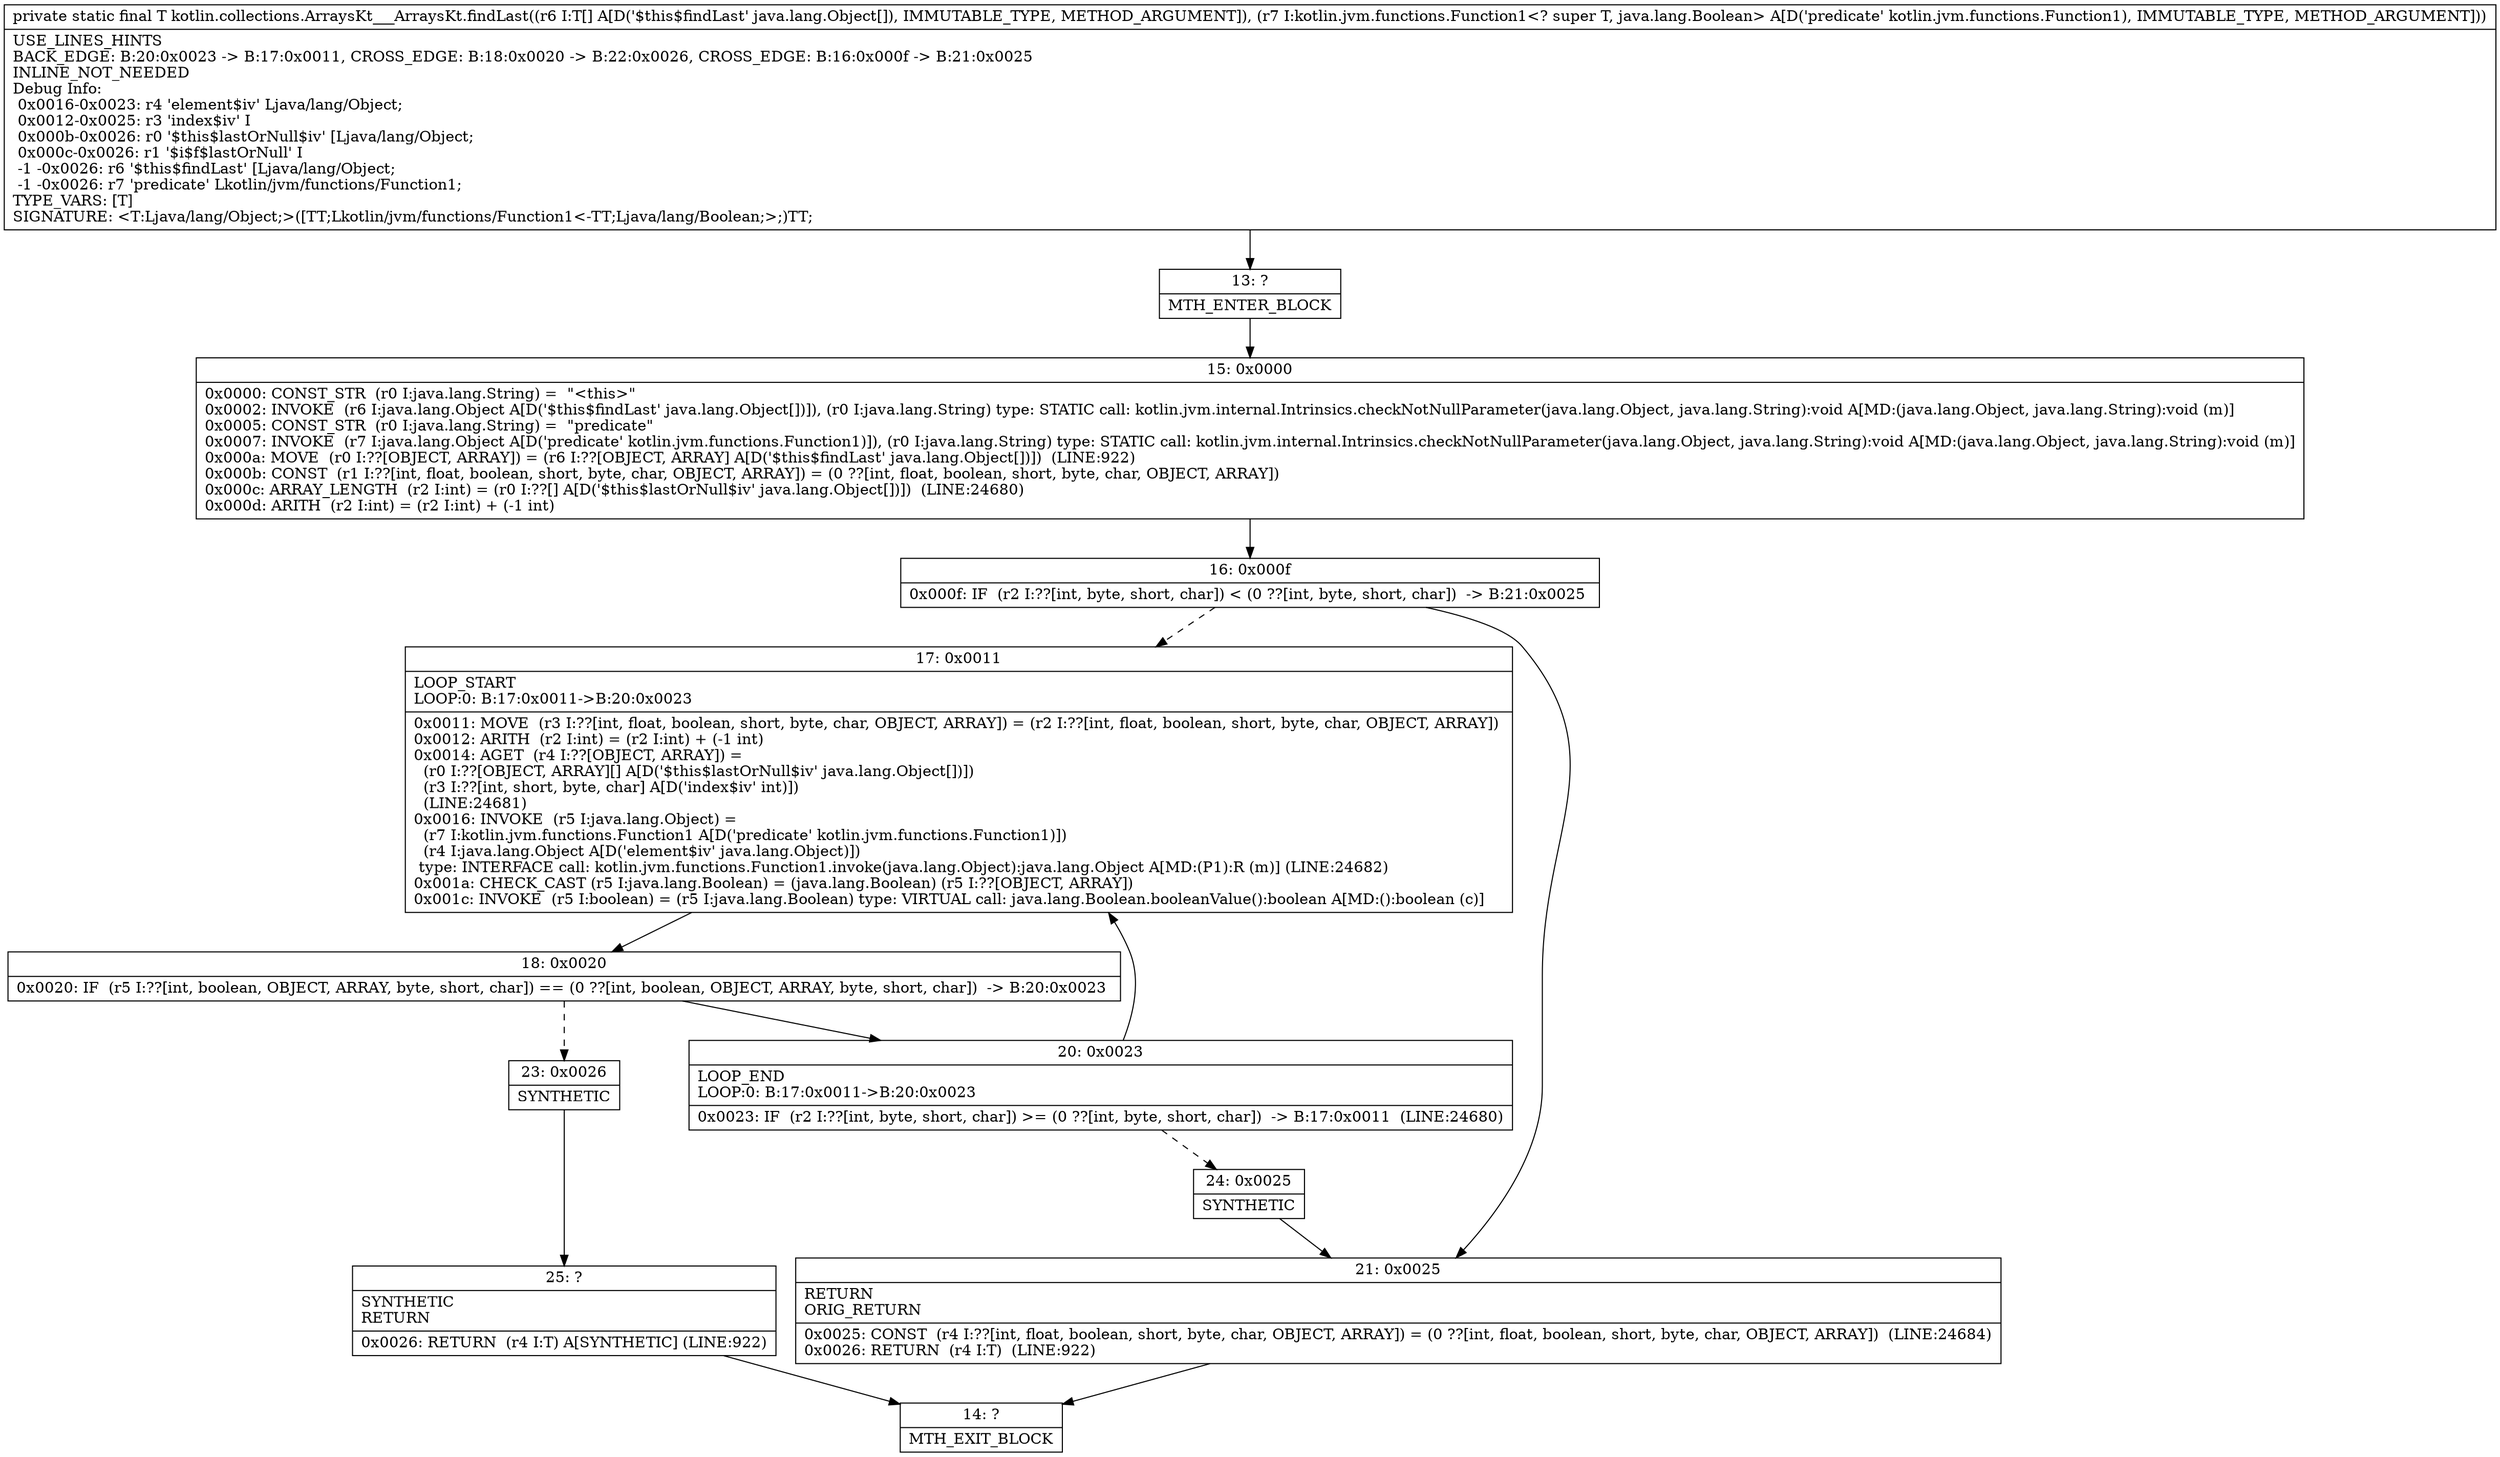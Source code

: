 digraph "CFG forkotlin.collections.ArraysKt___ArraysKt.findLast([Ljava\/lang\/Object;Lkotlin\/jvm\/functions\/Function1;)Ljava\/lang\/Object;" {
Node_13 [shape=record,label="{13\:\ ?|MTH_ENTER_BLOCK\l}"];
Node_15 [shape=record,label="{15\:\ 0x0000|0x0000: CONST_STR  (r0 I:java.lang.String) =  \"\<this\>\" \l0x0002: INVOKE  (r6 I:java.lang.Object A[D('$this$findLast' java.lang.Object[])]), (r0 I:java.lang.String) type: STATIC call: kotlin.jvm.internal.Intrinsics.checkNotNullParameter(java.lang.Object, java.lang.String):void A[MD:(java.lang.Object, java.lang.String):void (m)]\l0x0005: CONST_STR  (r0 I:java.lang.String) =  \"predicate\" \l0x0007: INVOKE  (r7 I:java.lang.Object A[D('predicate' kotlin.jvm.functions.Function1)]), (r0 I:java.lang.String) type: STATIC call: kotlin.jvm.internal.Intrinsics.checkNotNullParameter(java.lang.Object, java.lang.String):void A[MD:(java.lang.Object, java.lang.String):void (m)]\l0x000a: MOVE  (r0 I:??[OBJECT, ARRAY]) = (r6 I:??[OBJECT, ARRAY] A[D('$this$findLast' java.lang.Object[])])  (LINE:922)\l0x000b: CONST  (r1 I:??[int, float, boolean, short, byte, char, OBJECT, ARRAY]) = (0 ??[int, float, boolean, short, byte, char, OBJECT, ARRAY]) \l0x000c: ARRAY_LENGTH  (r2 I:int) = (r0 I:??[] A[D('$this$lastOrNull$iv' java.lang.Object[])])  (LINE:24680)\l0x000d: ARITH  (r2 I:int) = (r2 I:int) + (\-1 int) \l}"];
Node_16 [shape=record,label="{16\:\ 0x000f|0x000f: IF  (r2 I:??[int, byte, short, char]) \< (0 ??[int, byte, short, char])  \-\> B:21:0x0025 \l}"];
Node_17 [shape=record,label="{17\:\ 0x0011|LOOP_START\lLOOP:0: B:17:0x0011\-\>B:20:0x0023\l|0x0011: MOVE  (r3 I:??[int, float, boolean, short, byte, char, OBJECT, ARRAY]) = (r2 I:??[int, float, boolean, short, byte, char, OBJECT, ARRAY]) \l0x0012: ARITH  (r2 I:int) = (r2 I:int) + (\-1 int) \l0x0014: AGET  (r4 I:??[OBJECT, ARRAY]) = \l  (r0 I:??[OBJECT, ARRAY][] A[D('$this$lastOrNull$iv' java.lang.Object[])])\l  (r3 I:??[int, short, byte, char] A[D('index$iv' int)])\l  (LINE:24681)\l0x0016: INVOKE  (r5 I:java.lang.Object) = \l  (r7 I:kotlin.jvm.functions.Function1 A[D('predicate' kotlin.jvm.functions.Function1)])\l  (r4 I:java.lang.Object A[D('element$iv' java.lang.Object)])\l type: INTERFACE call: kotlin.jvm.functions.Function1.invoke(java.lang.Object):java.lang.Object A[MD:(P1):R (m)] (LINE:24682)\l0x001a: CHECK_CAST (r5 I:java.lang.Boolean) = (java.lang.Boolean) (r5 I:??[OBJECT, ARRAY]) \l0x001c: INVOKE  (r5 I:boolean) = (r5 I:java.lang.Boolean) type: VIRTUAL call: java.lang.Boolean.booleanValue():boolean A[MD:():boolean (c)]\l}"];
Node_18 [shape=record,label="{18\:\ 0x0020|0x0020: IF  (r5 I:??[int, boolean, OBJECT, ARRAY, byte, short, char]) == (0 ??[int, boolean, OBJECT, ARRAY, byte, short, char])  \-\> B:20:0x0023 \l}"];
Node_20 [shape=record,label="{20\:\ 0x0023|LOOP_END\lLOOP:0: B:17:0x0011\-\>B:20:0x0023\l|0x0023: IF  (r2 I:??[int, byte, short, char]) \>= (0 ??[int, byte, short, char])  \-\> B:17:0x0011  (LINE:24680)\l}"];
Node_24 [shape=record,label="{24\:\ 0x0025|SYNTHETIC\l}"];
Node_23 [shape=record,label="{23\:\ 0x0026|SYNTHETIC\l}"];
Node_25 [shape=record,label="{25\:\ ?|SYNTHETIC\lRETURN\l|0x0026: RETURN  (r4 I:T) A[SYNTHETIC] (LINE:922)\l}"];
Node_14 [shape=record,label="{14\:\ ?|MTH_EXIT_BLOCK\l}"];
Node_21 [shape=record,label="{21\:\ 0x0025|RETURN\lORIG_RETURN\l|0x0025: CONST  (r4 I:??[int, float, boolean, short, byte, char, OBJECT, ARRAY]) = (0 ??[int, float, boolean, short, byte, char, OBJECT, ARRAY])  (LINE:24684)\l0x0026: RETURN  (r4 I:T)  (LINE:922)\l}"];
MethodNode[shape=record,label="{private static final T kotlin.collections.ArraysKt___ArraysKt.findLast((r6 I:T[] A[D('$this$findLast' java.lang.Object[]), IMMUTABLE_TYPE, METHOD_ARGUMENT]), (r7 I:kotlin.jvm.functions.Function1\<? super T, java.lang.Boolean\> A[D('predicate' kotlin.jvm.functions.Function1), IMMUTABLE_TYPE, METHOD_ARGUMENT]))  | USE_LINES_HINTS\lBACK_EDGE: B:20:0x0023 \-\> B:17:0x0011, CROSS_EDGE: B:18:0x0020 \-\> B:22:0x0026, CROSS_EDGE: B:16:0x000f \-\> B:21:0x0025\lINLINE_NOT_NEEDED\lDebug Info:\l  0x0016\-0x0023: r4 'element$iv' Ljava\/lang\/Object;\l  0x0012\-0x0025: r3 'index$iv' I\l  0x000b\-0x0026: r0 '$this$lastOrNull$iv' [Ljava\/lang\/Object;\l  0x000c\-0x0026: r1 '$i$f$lastOrNull' I\l  \-1 \-0x0026: r6 '$this$findLast' [Ljava\/lang\/Object;\l  \-1 \-0x0026: r7 'predicate' Lkotlin\/jvm\/functions\/Function1;\lTYPE_VARS: [T]\lSIGNATURE: \<T:Ljava\/lang\/Object;\>([TT;Lkotlin\/jvm\/functions\/Function1\<\-TT;Ljava\/lang\/Boolean;\>;)TT;\l}"];
MethodNode -> Node_13;Node_13 -> Node_15;
Node_15 -> Node_16;
Node_16 -> Node_17[style=dashed];
Node_16 -> Node_21;
Node_17 -> Node_18;
Node_18 -> Node_20;
Node_18 -> Node_23[style=dashed];
Node_20 -> Node_17;
Node_20 -> Node_24[style=dashed];
Node_24 -> Node_21;
Node_23 -> Node_25;
Node_25 -> Node_14;
Node_21 -> Node_14;
}

